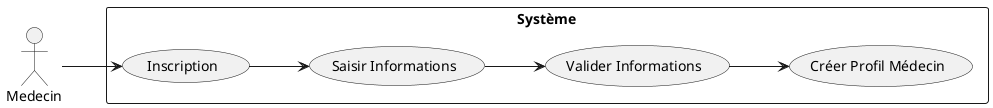 @startuml
left to right direction

actor Medecin as M

rectangle Système {
  (Inscription)
  (Saisir Informations)
  (Valider Informations)
  (Créer Profil Médecin)
}

M --> (Inscription)

(Inscription) --> (Saisir Informations)
(Saisir Informations) --> (Valider Informations)
(Valider Informations) --> (Créer Profil Médecin)

@enduml
